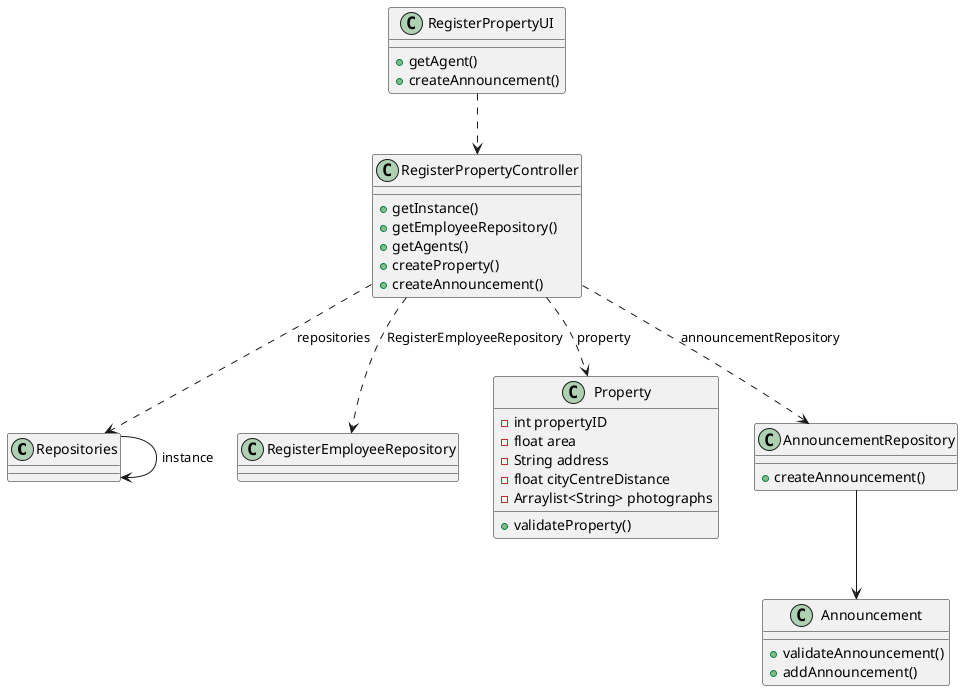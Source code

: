 @startuml

@startuml


class Repositories{
}
class RegisterEmployeeRepository{
}
class Announcement{
    + validateAnnouncement()
    + addAnnouncement()
}
class Property{
    - int propertyID
    - float area
    - String address
    - float cityCentreDistance
    - Arraylist<String> photographs
    + validateProperty()
}

class RegisterPropertyUI {
    + getAgent()
    + createAnnouncement()

}

class RegisterPropertyController {
    + getInstance()
    + getEmployeeRepository()
    + getAgents()
    + createProperty()
    + createAnnouncement()
}

class AnnouncementRepository {
    + createAnnouncement()
}


RegisterPropertyUI ..> RegisterPropertyController
RegisterPropertyController ..> Repositories : repositories
RegisterPropertyController ..> RegisterEmployeeRepository : RegisterEmployeeRepository
RegisterPropertyController ..> AnnouncementRepository : announcementRepository
RegisterPropertyController ..> Property: property
AnnouncementRepository --> Announcement
Repositories -> Repositories : instance

@enduml